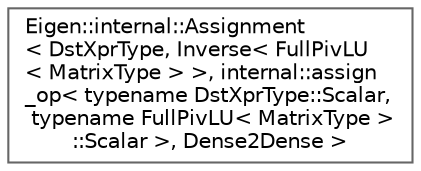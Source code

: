 digraph "Graphical Class Hierarchy"
{
 // LATEX_PDF_SIZE
  bgcolor="transparent";
  edge [fontname=Helvetica,fontsize=10,labelfontname=Helvetica,labelfontsize=10];
  node [fontname=Helvetica,fontsize=10,shape=box,height=0.2,width=0.4];
  rankdir="LR";
  Node0 [id="Node000000",label="Eigen::internal::Assignment\l\< DstXprType, Inverse\< FullPivLU\l\< MatrixType \> \>, internal::assign\l_op\< typename DstXprType::Scalar,\l typename FullPivLU\< MatrixType \>\l::Scalar \>, Dense2Dense \>",height=0.2,width=0.4,color="grey40", fillcolor="white", style="filled",URL="$structEigen_1_1internal_1_1Assignment_3_01DstXprType_00_01Inverse_3_01FullPivLU_3_01MatrixType_070da8d4b61703a753f91013290a5abf1.html",tooltip=" "];
}
